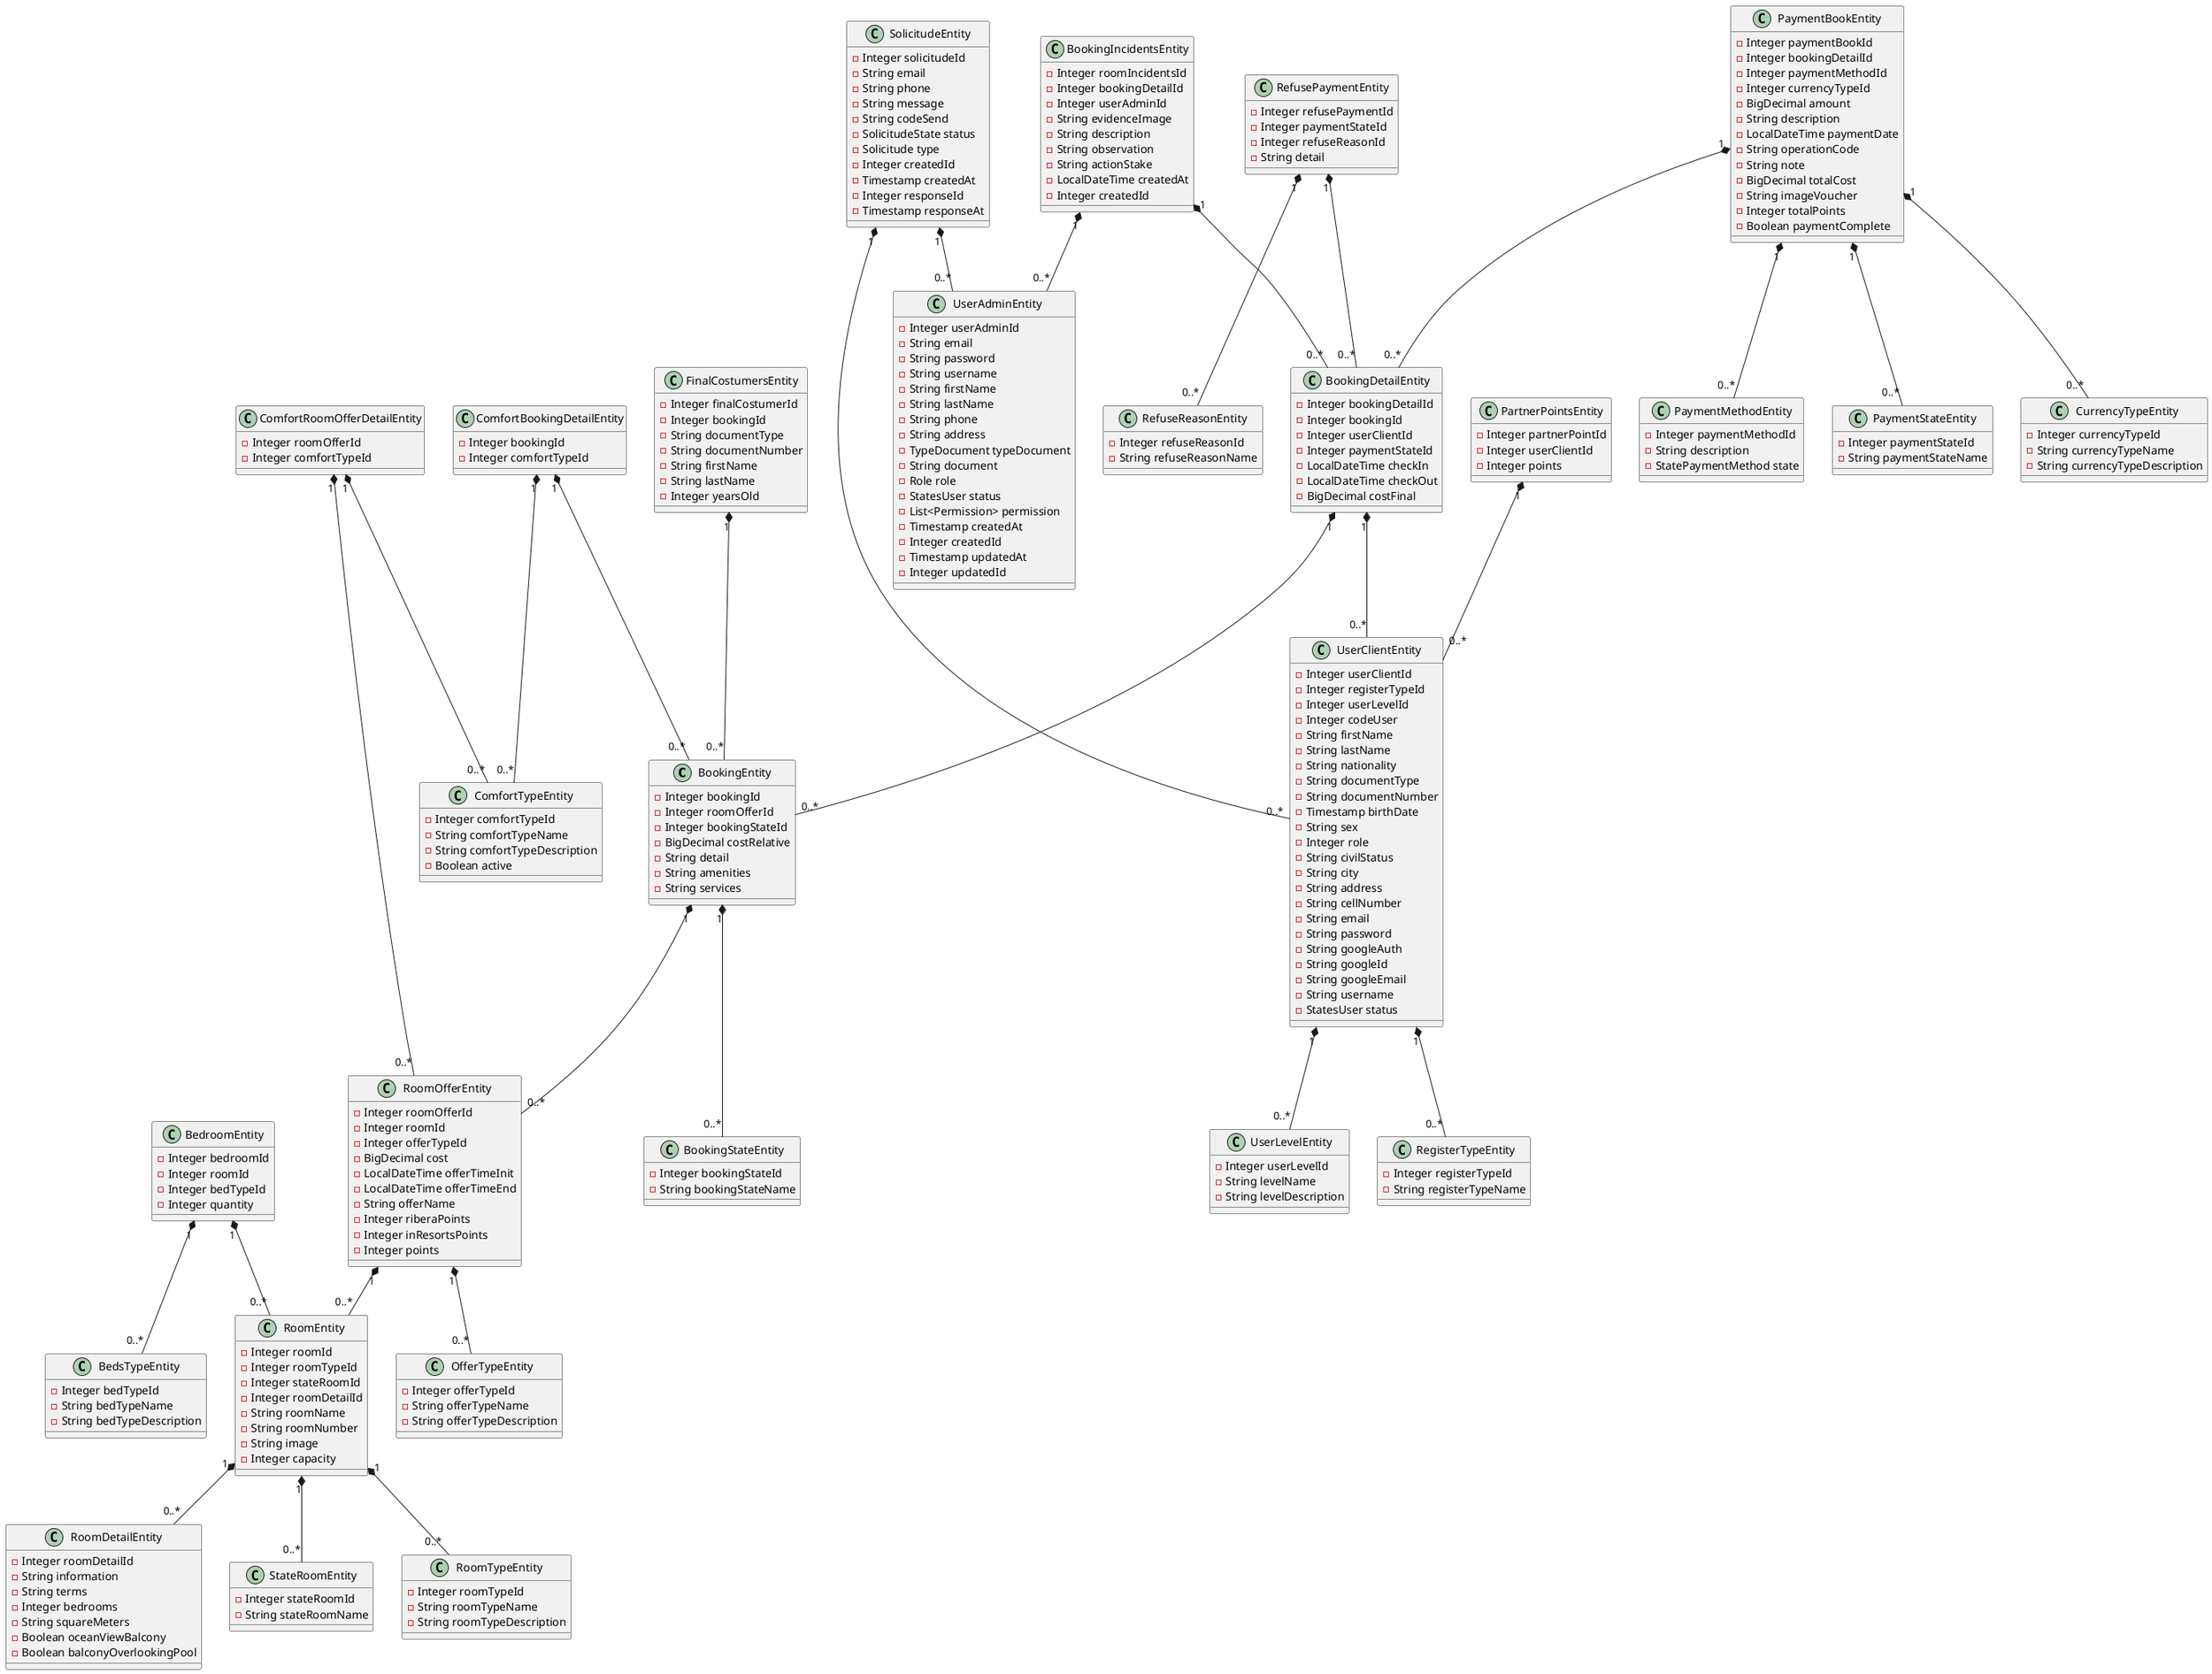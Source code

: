 @startuml

class BookingEntity {
    -Integer bookingId
    -Integer roomOfferId
    -Integer bookingStateId
    -BigDecimal costRelative
    -String detail
    -String amenities
    -String services
}

class ComfortBookingDetailEntity {
    -Integer bookingId
    -Integer comfortTypeId
}

class BookingIncidentsEntity {
    -Integer roomIncidentsId
    -Integer bookingDetailId
    -Integer userAdminId
    -String evidenceImage
    -String description
    -String observation
    -String actionStake
    -LocalDateTime createdAt
    -Integer createdId
}

class FinalCostumersEntity {
    -Integer finalCostumerId
    -Integer bookingId
    -String documentType
    -String documentNumber
    -String firstName
    -String lastName
    -Integer yearsOld
}

class BookingStateEntity {
    -Integer bookingStateId
    -String bookingStateName
}

class PartnerPointsEntity {
    -Integer partnerPointId
    -Integer userClientId
    -Integer points
}

class PaymentMethodEntity {
    -Integer paymentMethodId
    -String description
    -StatePaymentMethod state
}

class PaymentStateEntity {
    -Integer paymentStateId
    -String paymentStateName
}

class RegisterTypeEntity {
    -Integer registerTypeId
    -String registerTypeName
}

class RoomDetailEntity {
    -Integer roomDetailId
    -String information
    -String terms
    -Integer bedrooms
    -String squareMeters
    -Boolean oceanViewBalcony
    -Boolean balconyOverlookingPool
}

class RoomEntity {
    -Integer roomId
    -Integer roomTypeId
    -Integer stateRoomId
    -Integer roomDetailId
    -String roomName
    -String roomNumber
    -String image
    -Integer capacity
}

class StateRoomEntity {
    -Integer stateRoomId
    -String stateRoomName
}

class SolicitudeEntity {
    -Integer solicitudeId
    -String email
    -String phone
    -String message
    -String codeSend
    -SolicitudeState status
    -Solicitude type
    -Integer createdId
    -Timestamp createdAt
    -Integer responseId
    -Timestamp responseAt
}

class UserAdminEntity {
    -Integer userAdminId
    -String email
    -String password
    -String username
    -String firstName
    -String lastName
    -String phone
    -String address
    -TypeDocument typeDocument
    -String document
    -Role role
    -StatesUser status
    -List<Permission> permission
    -Timestamp createdAt
    -Integer createdId
    -Timestamp updatedAt
    -Integer updatedId
}

class UserClientEntity {
    -Integer userClientId
    -Integer registerTypeId
    -Integer userLevelId
    -Integer codeUser
    -String firstName
    -String lastName
    -String nationality
    -String documentType
    -String documentNumber
    -Timestamp birthDate
    -String sex
    -Integer role
    -String civilStatus
    -String city
    -String address
    -String cellNumber
    -String email
    -String password
    -String googleAuth
    -String googleId
    -String googleEmail
    -String username
    -StatesUser status
}

class UserLevelEntity {
    -Integer userLevelId
    -String levelName
    -String levelDescription
}

class BookingDetailEntity {
    -Integer bookingDetailId
    -Integer bookingId
    -Integer userClientId
    -Integer paymentStateId
    -LocalDateTime checkIn
    -LocalDateTime checkOut
    -BigDecimal costFinal
}

class RefusePaymentEntity {
    -Integer refusePaymentId
    -Integer paymentStateId
    -Integer refuseReasonId
    -String detail
}

class RefuseReasonEntity {
    -Integer refuseReasonId
    -String refuseReasonName
}

class RoomOfferEntity {
    -Integer roomOfferId
    -Integer roomId
    -Integer offerTypeId
    -BigDecimal cost
    -LocalDateTime offerTimeInit
    -LocalDateTime offerTimeEnd
    -String offerName
    -Integer riberaPoints
    -Integer inResortsPoints
    -Integer points
}

class ComfortRoomOfferDetailEntity {
    -Integer roomOfferId
    -Integer comfortTypeId
}

class ComfortTypeEntity {
    -Integer comfortTypeId
    -String comfortTypeName
    -String comfortTypeDescription
    -Boolean active
}

class OfferTypeEntity {
    -Integer offerTypeId
    -String offerTypeName
    -String offerTypeDescription
}

class RoomTypeEntity {
    -Integer roomTypeId
    -String roomTypeName
    -String roomTypeDescription
}

class BedroomEntity {
    -Integer bedroomId
    -Integer roomId
    -Integer bedTypeId
    -Integer quantity
}

class BedsTypeEntity {
    -Integer bedTypeId
    -String bedTypeName
    -String bedTypeDescription
}

class PaymentBookEntity {
    -Integer paymentBookId
    -Integer bookingDetailId
    -Integer paymentMethodId
    -Integer currencyTypeId
    -BigDecimal amount
    -String description
    -LocalDateTime paymentDate
    -String operationCode
    -String note
    -BigDecimal totalCost
    -String imageVoucher
    -Integer totalPoints
    -Boolean paymentComplete
}

class CurrencyTypeEntity {
    -Integer currencyTypeId
    -String currencyTypeName
    -String currencyTypeDescription
}

PartnerPointsEntity "1" *-- "0..*" UserClientEntity

UserClientEntity "1" *-- "0..*" RegisterTypeEntity
UserClientEntity "1" *-- "0..*" UserLevelEntity

BookingEntity "1" *-- "0..*" BookingStateEntity
BookingEntity "1" *-- "0..*" RoomOfferEntity
ComfortBookingDetailEntity "1" *-- "0..*" BookingEntity
ComfortBookingDetailEntity "1" *-- "0..*" ComfortTypeEntity

BookingIncidentsEntity "1" *-- "0..*" BookingDetailEntity

RoomOfferEntity "1" *-- "0..*" RoomEntity
RoomOfferEntity "1" *-- "0..*" OfferTypeEntity

ComfortRoomOfferDetailEntity  "1" *-- "0..*" RoomOfferEntity
ComfortRoomOfferDetailEntity  "1" *-- "0..*" ComfortTypeEntity

BookingDetailEntity "1" *-- "0..*" UserClientEntity
BookingDetailEntity "1" *-- "0..*" BookingEntity

PaymentBookEntity "1" *-- "0..*" PaymentMethodEntity
PaymentBookEntity "1" *-- "0..*" PaymentStateEntity
PaymentBookEntity "1" *-- "0..*" BookingDetailEntity
PaymentBookEntity "1" *-- "0..*" CurrencyTypeEntity

BedroomEntity "1" *-- "0..*" RoomEntity
BedroomEntity "1" *-- "0..*" BedsTypeEntity

RoomEntity "1" *-- "0..*" RoomTypeEntity
RoomEntity "1" *-- "0..*" StateRoomEntity
RoomEntity "1" *-- "0..*" RoomDetailEntity

RefusePaymentEntity "1" *-- "0..*" BookingDetailEntity
RefusePaymentEntity "1" *-- "0..*" RefuseReasonEntity

FinalCostumersEntity "1" *-- "0..*" BookingEntity

SolicitudeEntity "1" *-- "0..*" UserAdminEntity
SolicitudeEntity "1" *-- "0..*" UserClientEntity

BookingIncidentsEntity "1" *-- "0..*" UserAdminEntity

@enduml